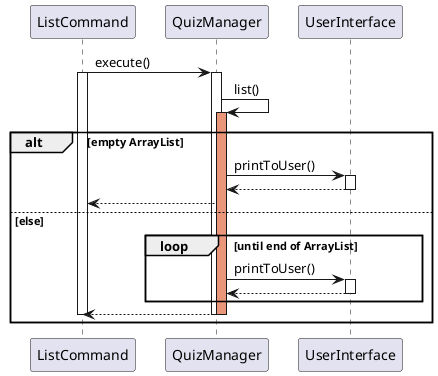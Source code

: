 @startuml

skinparam ParticipantPadding 10
skinparam BoxPadding 5

'box "Controller" #LightSalmon
participant ListCommand
'end box

'box "Model" #YellowGreen
participant QuizManager
'end box

'box "UserInterface" #skyblue
participant UserInterface
'end box

ListCommand -> QuizManager : execute()
activate ListCommand
activate QuizManager
QuizManager -> QuizManager : list()
activate QuizManager #DarkSalmon
alt empty ArrayList
    QuizManager -> UserInterface : printToUser()
    activate UserInterface
    UserInterface --> QuizManager
    deactivate UserInterface
    QuizManager --> ListCommand
else else
    loop until end of ArrayList
        QuizManager -> UserInterface : printToUser()
        activate UserInterface
        UserInterface --> QuizManager
        deactivate UserInterface
    end
    QuizManager --> ListCommand
    deactivate QuizManager
    deactivate QuizManager
    deactivate ListCommand
end
@enduml